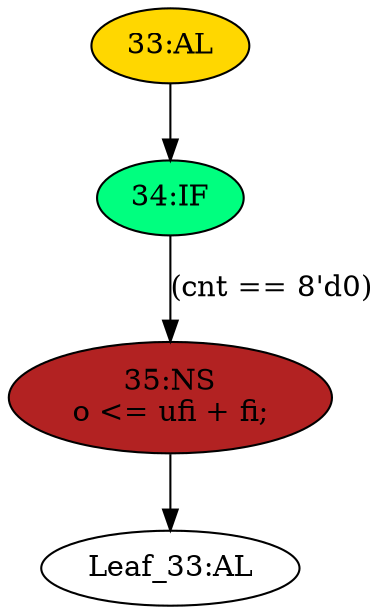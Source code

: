 strict digraph "" {
	node [label="\N"];
	"Leaf_33:AL"	 [def_var="['o']",
		label="Leaf_33:AL"];
	"34:IF"	 [ast="<pyverilog.vparser.ast.IfStatement object at 0x7fba4147bc90>",
		fillcolor=springgreen,
		label="34:IF",
		statements="[]",
		style=filled,
		typ=IfStatement];
	"35:NS"	 [ast="<pyverilog.vparser.ast.NonblockingSubstitution object at 0x7fba4147be10>",
		fillcolor=firebrick,
		label="35:NS
o <= ufi + fi;",
		statements="[<pyverilog.vparser.ast.NonblockingSubstitution object at 0x7fba4147be10>]",
		style=filled,
		typ=NonblockingSubstitution];
	"34:IF" -> "35:NS"	 [cond="['cnt']",
		label="(cnt == 8'd0)",
		lineno=34];
	"35:NS" -> "Leaf_33:AL"	 [cond="[]",
		lineno=None];
	"33:AL"	 [ast="<pyverilog.vparser.ast.Always object at 0x7fba411ff150>",
		clk_sens=True,
		fillcolor=gold,
		label="33:AL",
		sens="['clk_i']",
		statements="[]",
		style=filled,
		typ=Always,
		use_var="['ufi', 'cnt', 'fi']"];
	"33:AL" -> "34:IF"	 [cond="[]",
		lineno=None];
}

